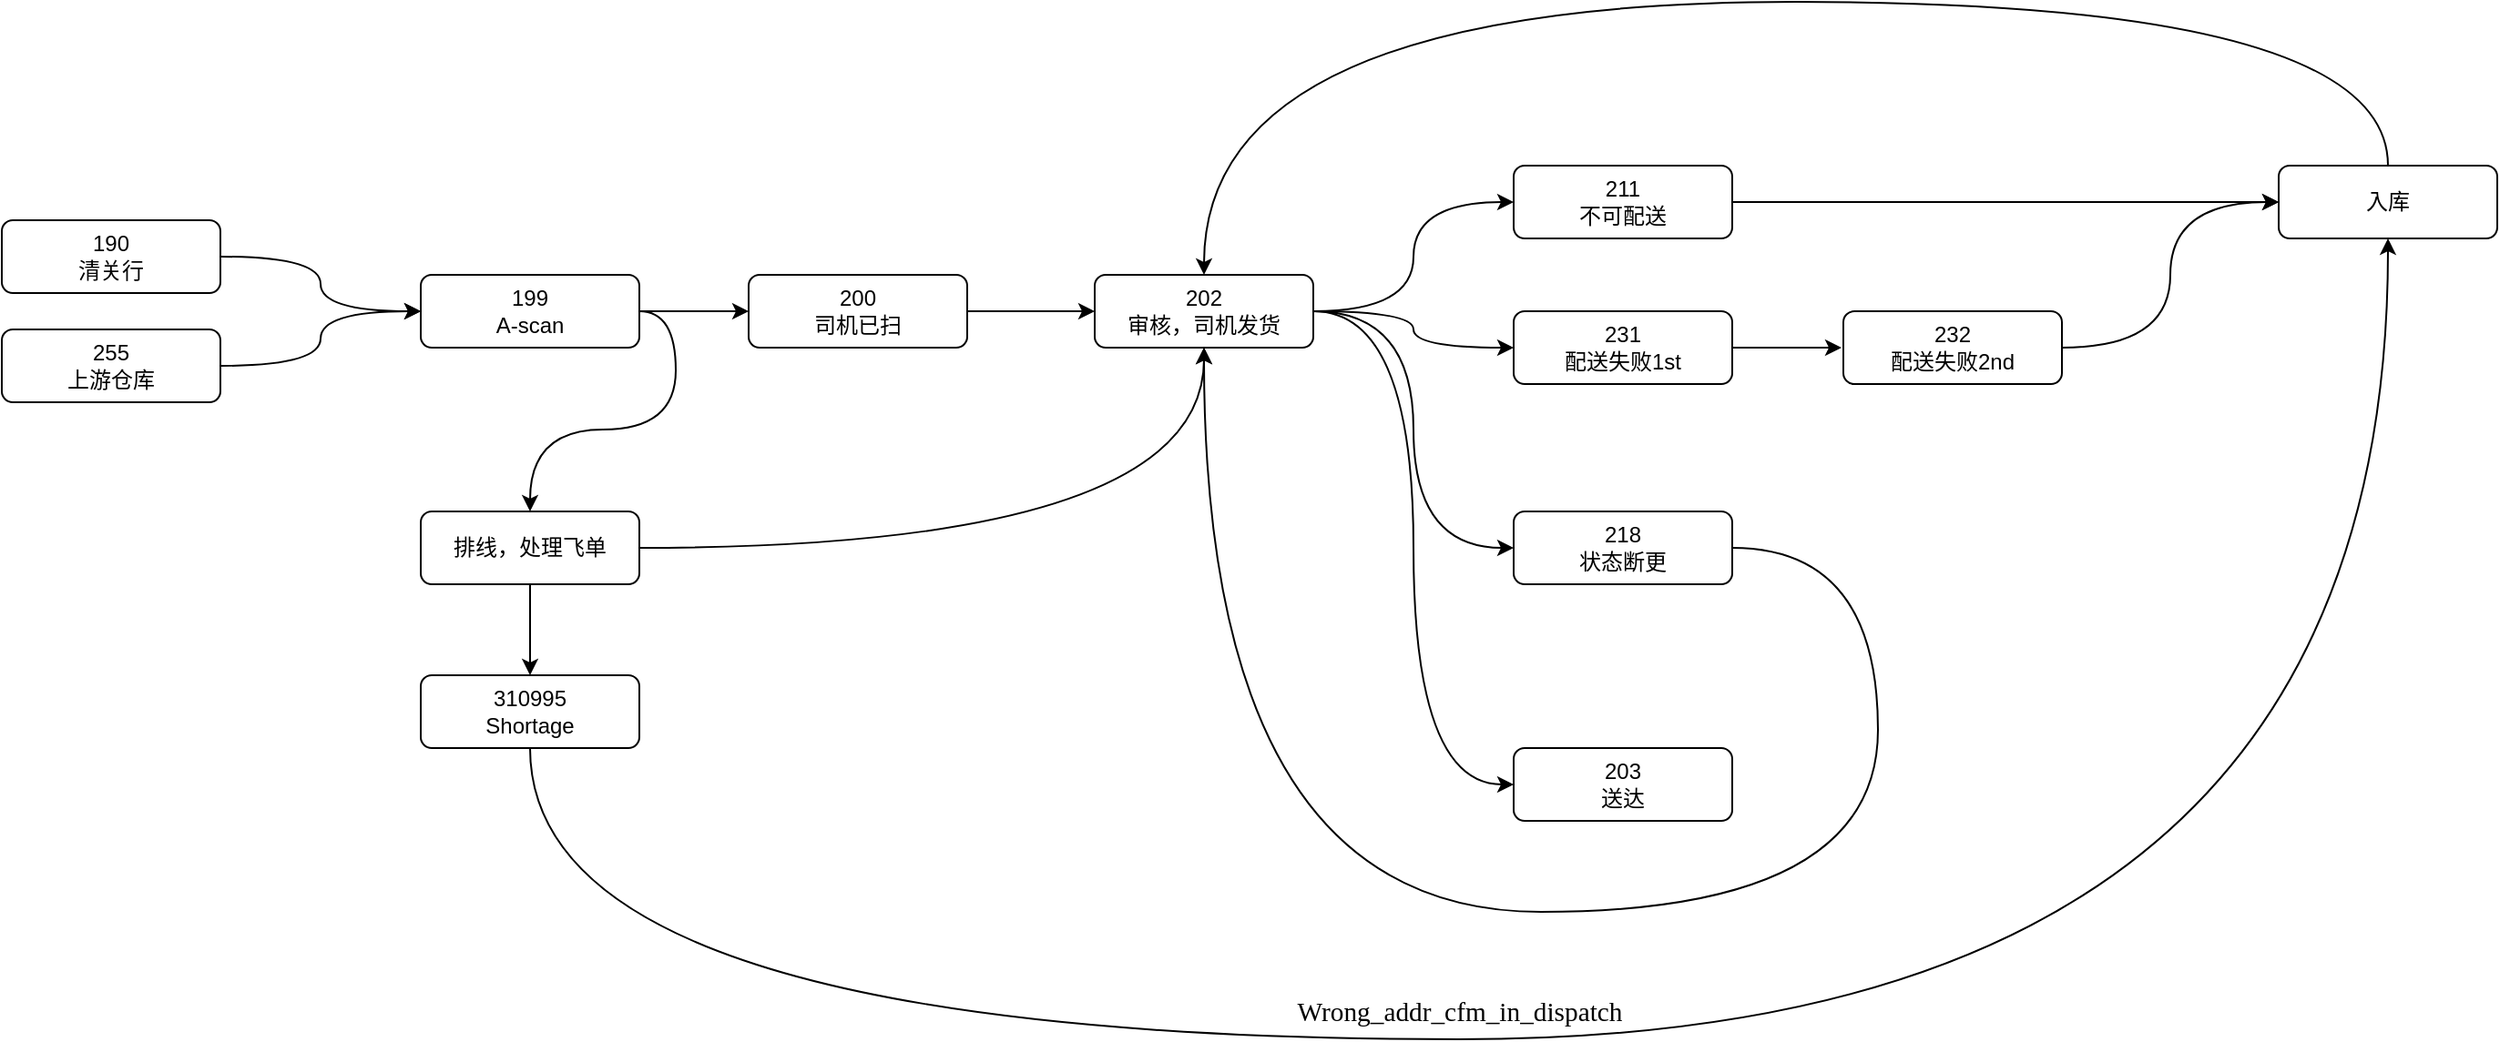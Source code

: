 <mxfile version="24.7.17">
  <diagram id="C5RBs43oDa-KdzZeNtuy" name="Page-1">
    <mxGraphModel dx="1901" dy="2370" grid="1" gridSize="10" guides="1" tooltips="1" connect="1" arrows="1" fold="1" page="1" pageScale="1" pageWidth="827" pageHeight="1169" math="0" shadow="0">
      <root>
        <mxCell id="WIyWlLk6GJQsqaUBKTNV-0" />
        <mxCell id="WIyWlLk6GJQsqaUBKTNV-1" parent="WIyWlLk6GJQsqaUBKTNV-0" />
        <mxCell id="VzRjQSMVrOHmQdl7SLVF-17" style="edgeStyle=orthogonalEdgeStyle;rounded=0;orthogonalLoop=1;jettySize=auto;html=1;exitX=1;exitY=0.5;exitDx=0;exitDy=0;entryX=0;entryY=0.5;entryDx=0;entryDy=0;curved=1;" parent="WIyWlLk6GJQsqaUBKTNV-1" source="WIyWlLk6GJQsqaUBKTNV-3" target="VzRjQSMVrOHmQdl7SLVF-6" edge="1">
          <mxGeometry relative="1" as="geometry" />
        </mxCell>
        <mxCell id="WIyWlLk6GJQsqaUBKTNV-3" value="255&lt;div&gt;上游仓库&lt;/div&gt;" style="rounded=1;whiteSpace=wrap;html=1;fontSize=12;glass=0;strokeWidth=1;shadow=0;" parent="WIyWlLk6GJQsqaUBKTNV-1" vertex="1">
          <mxGeometry x="10" y="100" width="120" height="40" as="geometry" />
        </mxCell>
        <mxCell id="VzRjQSMVrOHmQdl7SLVF-16" style="edgeStyle=orthogonalEdgeStyle;rounded=0;orthogonalLoop=1;jettySize=auto;html=1;exitX=1;exitY=0.5;exitDx=0;exitDy=0;entryX=0;entryY=0.5;entryDx=0;entryDy=0;curved=1;" parent="WIyWlLk6GJQsqaUBKTNV-1" source="VzRjQSMVrOHmQdl7SLVF-4" target="VzRjQSMVrOHmQdl7SLVF-6" edge="1">
          <mxGeometry relative="1" as="geometry" />
        </mxCell>
        <mxCell id="VzRjQSMVrOHmQdl7SLVF-4" value="190&lt;div&gt;清关行&lt;/div&gt;" style="rounded=1;whiteSpace=wrap;html=1;fontSize=12;glass=0;strokeWidth=1;shadow=0;" parent="WIyWlLk6GJQsqaUBKTNV-1" vertex="1">
          <mxGeometry x="10" y="40" width="120" height="40" as="geometry" />
        </mxCell>
        <mxCell id="VzRjQSMVrOHmQdl7SLVF-19" style="edgeStyle=orthogonalEdgeStyle;rounded=0;orthogonalLoop=1;jettySize=auto;html=1;exitX=1;exitY=0.5;exitDx=0;exitDy=0;entryX=0;entryY=0.5;entryDx=0;entryDy=0;" parent="WIyWlLk6GJQsqaUBKTNV-1" source="VzRjQSMVrOHmQdl7SLVF-5" edge="1">
          <mxGeometry relative="1" as="geometry">
            <mxPoint x="610" y="90" as="targetPoint" />
          </mxGeometry>
        </mxCell>
        <mxCell id="VzRjQSMVrOHmQdl7SLVF-5" value="200&lt;div&gt;司机已扫&lt;/div&gt;" style="rounded=1;whiteSpace=wrap;html=1;fontSize=12;glass=0;strokeWidth=1;shadow=0;" parent="WIyWlLk6GJQsqaUBKTNV-1" vertex="1">
          <mxGeometry x="420" y="70" width="120" height="40" as="geometry" />
        </mxCell>
        <mxCell id="VzRjQSMVrOHmQdl7SLVF-18" style="edgeStyle=orthogonalEdgeStyle;rounded=0;orthogonalLoop=1;jettySize=auto;html=1;exitX=1;exitY=0.5;exitDx=0;exitDy=0;entryX=0;entryY=0.5;entryDx=0;entryDy=0;" parent="WIyWlLk6GJQsqaUBKTNV-1" source="VzRjQSMVrOHmQdl7SLVF-6" target="VzRjQSMVrOHmQdl7SLVF-5" edge="1">
          <mxGeometry relative="1" as="geometry" />
        </mxCell>
        <mxCell id="VzRjQSMVrOHmQdl7SLVF-31" style="edgeStyle=orthogonalEdgeStyle;rounded=0;orthogonalLoop=1;jettySize=auto;html=1;exitX=1;exitY=0.5;exitDx=0;exitDy=0;curved=1;" parent="WIyWlLk6GJQsqaUBKTNV-1" source="VzRjQSMVrOHmQdl7SLVF-6" target="VzRjQSMVrOHmQdl7SLVF-28" edge="1">
          <mxGeometry relative="1" as="geometry" />
        </mxCell>
        <mxCell id="VzRjQSMVrOHmQdl7SLVF-6" value="199&lt;div&gt;A-scan&lt;/div&gt;" style="rounded=1;whiteSpace=wrap;html=1;fontSize=12;glass=0;strokeWidth=1;shadow=0;" parent="WIyWlLk6GJQsqaUBKTNV-1" vertex="1">
          <mxGeometry x="240" y="70" width="120" height="40" as="geometry" />
        </mxCell>
        <mxCell id="5N6ZWTq1YRqtfyxgJyt1-0" style="edgeStyle=orthogonalEdgeStyle;rounded=0;orthogonalLoop=1;jettySize=auto;html=1;exitX=1;exitY=0.5;exitDx=0;exitDy=0;entryX=0.5;entryY=1;entryDx=0;entryDy=0;curved=1;" edge="1" parent="WIyWlLk6GJQsqaUBKTNV-1" source="VzRjQSMVrOHmQdl7SLVF-8" target="VzRjQSMVrOHmQdl7SLVF-10">
          <mxGeometry relative="1" as="geometry">
            <Array as="points">
              <mxPoint x="1040" y="220" />
              <mxPoint x="1040" y="420" />
              <mxPoint x="670" y="420" />
            </Array>
          </mxGeometry>
        </mxCell>
        <mxCell id="VzRjQSMVrOHmQdl7SLVF-8" value="&lt;div&gt;218&lt;/div&gt;&lt;div&gt;状态断更&lt;/div&gt;" style="rounded=1;whiteSpace=wrap;html=1;fontSize=12;glass=0;strokeWidth=1;shadow=0;" parent="WIyWlLk6GJQsqaUBKTNV-1" vertex="1">
          <mxGeometry x="840" y="200" width="120" height="40" as="geometry" />
        </mxCell>
        <mxCell id="VzRjQSMVrOHmQdl7SLVF-21" style="edgeStyle=orthogonalEdgeStyle;rounded=0;orthogonalLoop=1;jettySize=auto;html=1;exitX=1;exitY=0.5;exitDx=0;exitDy=0;entryX=0;entryY=0.5;entryDx=0;entryDy=0;curved=1;" parent="WIyWlLk6GJQsqaUBKTNV-1" source="VzRjQSMVrOHmQdl7SLVF-10" target="VzRjQSMVrOHmQdl7SLVF-11" edge="1">
          <mxGeometry relative="1" as="geometry" />
        </mxCell>
        <mxCell id="VzRjQSMVrOHmQdl7SLVF-22" style="edgeStyle=orthogonalEdgeStyle;rounded=0;orthogonalLoop=1;jettySize=auto;html=1;exitX=1;exitY=0.5;exitDx=0;exitDy=0;entryX=0;entryY=0.5;entryDx=0;entryDy=0;curved=1;" parent="WIyWlLk6GJQsqaUBKTNV-1" source="VzRjQSMVrOHmQdl7SLVF-10" target="VzRjQSMVrOHmQdl7SLVF-12" edge="1">
          <mxGeometry relative="1" as="geometry" />
        </mxCell>
        <mxCell id="VzRjQSMVrOHmQdl7SLVF-23" style="edgeStyle=orthogonalEdgeStyle;rounded=0;orthogonalLoop=1;jettySize=auto;html=1;exitX=1;exitY=0.5;exitDx=0;exitDy=0;entryX=0;entryY=0.5;entryDx=0;entryDy=0;curved=1;" parent="WIyWlLk6GJQsqaUBKTNV-1" source="VzRjQSMVrOHmQdl7SLVF-10" target="VzRjQSMVrOHmQdl7SLVF-8" edge="1">
          <mxGeometry relative="1" as="geometry" />
        </mxCell>
        <mxCell id="VzRjQSMVrOHmQdl7SLVF-24" style="edgeStyle=orthogonalEdgeStyle;rounded=0;orthogonalLoop=1;jettySize=auto;html=1;exitX=1;exitY=0.5;exitDx=0;exitDy=0;entryX=0;entryY=0.5;entryDx=0;entryDy=0;curved=1;" parent="WIyWlLk6GJQsqaUBKTNV-1" source="VzRjQSMVrOHmQdl7SLVF-10" target="VzRjQSMVrOHmQdl7SLVF-13" edge="1">
          <mxGeometry relative="1" as="geometry" />
        </mxCell>
        <mxCell id="VzRjQSMVrOHmQdl7SLVF-10" value="&lt;div&gt;202&lt;/div&gt;&lt;div&gt;审核，司机发货&lt;/div&gt;" style="rounded=1;whiteSpace=wrap;html=1;fontSize=12;glass=0;strokeWidth=1;shadow=0;" parent="WIyWlLk6GJQsqaUBKTNV-1" vertex="1">
          <mxGeometry x="610" y="70" width="120" height="40" as="geometry" />
        </mxCell>
        <mxCell id="VzRjQSMVrOHmQdl7SLVF-39" style="edgeStyle=orthogonalEdgeStyle;rounded=0;orthogonalLoop=1;jettySize=auto;html=1;exitX=1;exitY=0.5;exitDx=0;exitDy=0;" parent="WIyWlLk6GJQsqaUBKTNV-1" source="VzRjQSMVrOHmQdl7SLVF-11" edge="1">
          <mxGeometry relative="1" as="geometry">
            <mxPoint x="1260" y="30" as="targetPoint" />
          </mxGeometry>
        </mxCell>
        <mxCell id="VzRjQSMVrOHmQdl7SLVF-11" value="&lt;div&gt;211&lt;/div&gt;&lt;div&gt;不可配送&lt;/div&gt;" style="rounded=1;whiteSpace=wrap;html=1;fontSize=12;glass=0;strokeWidth=1;shadow=0;" parent="WIyWlLk6GJQsqaUBKTNV-1" vertex="1">
          <mxGeometry x="840" y="10" width="120" height="40" as="geometry" />
        </mxCell>
        <mxCell id="VzRjQSMVrOHmQdl7SLVF-27" style="edgeStyle=orthogonalEdgeStyle;rounded=0;orthogonalLoop=1;jettySize=auto;html=1;exitX=1;exitY=0.5;exitDx=0;exitDy=0;" parent="WIyWlLk6GJQsqaUBKTNV-1" source="VzRjQSMVrOHmQdl7SLVF-12" edge="1">
          <mxGeometry relative="1" as="geometry">
            <mxPoint x="1020" y="110" as="targetPoint" />
          </mxGeometry>
        </mxCell>
        <mxCell id="VzRjQSMVrOHmQdl7SLVF-12" value="&lt;div&gt;231&lt;/div&gt;&lt;div&gt;配送失败1st&lt;/div&gt;" style="rounded=1;whiteSpace=wrap;html=1;fontSize=12;glass=0;strokeWidth=1;shadow=0;" parent="WIyWlLk6GJQsqaUBKTNV-1" vertex="1">
          <mxGeometry x="840" y="90" width="120" height="40" as="geometry" />
        </mxCell>
        <mxCell id="VzRjQSMVrOHmQdl7SLVF-13" value="&lt;div&gt;203&lt;/div&gt;&lt;div&gt;送达&lt;/div&gt;" style="rounded=1;whiteSpace=wrap;html=1;fontSize=12;glass=0;strokeWidth=1;shadow=0;" parent="WIyWlLk6GJQsqaUBKTNV-1" vertex="1">
          <mxGeometry x="840" y="330" width="120" height="40" as="geometry" />
        </mxCell>
        <mxCell id="5N6ZWTq1YRqtfyxgJyt1-3" style="edgeStyle=orthogonalEdgeStyle;rounded=0;orthogonalLoop=1;jettySize=auto;html=1;exitX=0.5;exitY=0;exitDx=0;exitDy=0;entryX=0.5;entryY=0;entryDx=0;entryDy=0;curved=1;" edge="1" parent="WIyWlLk6GJQsqaUBKTNV-1" source="VzRjQSMVrOHmQdl7SLVF-25" target="VzRjQSMVrOHmQdl7SLVF-10">
          <mxGeometry relative="1" as="geometry">
            <Array as="points">
              <mxPoint x="1320" y="-80" />
              <mxPoint x="670" y="-80" />
            </Array>
          </mxGeometry>
        </mxCell>
        <mxCell id="VzRjQSMVrOHmQdl7SLVF-25" value="&lt;div&gt;入库&lt;/div&gt;" style="rounded=1;whiteSpace=wrap;html=1;fontSize=12;glass=0;strokeWidth=1;shadow=0;" parent="WIyWlLk6GJQsqaUBKTNV-1" vertex="1">
          <mxGeometry x="1260" y="10" width="120" height="40" as="geometry" />
        </mxCell>
        <mxCell id="VzRjQSMVrOHmQdl7SLVF-38" style="edgeStyle=orthogonalEdgeStyle;rounded=0;orthogonalLoop=1;jettySize=auto;html=1;exitX=1;exitY=0.5;exitDx=0;exitDy=0;entryX=0;entryY=0.5;entryDx=0;entryDy=0;curved=1;" parent="WIyWlLk6GJQsqaUBKTNV-1" source="VzRjQSMVrOHmQdl7SLVF-26" target="VzRjQSMVrOHmQdl7SLVF-25" edge="1">
          <mxGeometry relative="1" as="geometry" />
        </mxCell>
        <mxCell id="VzRjQSMVrOHmQdl7SLVF-26" value="&lt;div&gt;232&lt;/div&gt;&lt;div&gt;配送失败2nd&lt;/div&gt;" style="rounded=1;whiteSpace=wrap;html=1;fontSize=12;glass=0;strokeWidth=1;shadow=0;" parent="WIyWlLk6GJQsqaUBKTNV-1" vertex="1">
          <mxGeometry x="1021" y="90" width="120" height="40" as="geometry" />
        </mxCell>
        <mxCell id="VzRjQSMVrOHmQdl7SLVF-36" style="edgeStyle=orthogonalEdgeStyle;rounded=0;orthogonalLoop=1;jettySize=auto;html=1;exitX=0.5;exitY=1;exitDx=0;exitDy=0;curved=1;" parent="WIyWlLk6GJQsqaUBKTNV-1" source="VzRjQSMVrOHmQdl7SLVF-28" target="VzRjQSMVrOHmQdl7SLVF-30" edge="1">
          <mxGeometry relative="1" as="geometry" />
        </mxCell>
        <mxCell id="5N6ZWTq1YRqtfyxgJyt1-2" style="edgeStyle=orthogonalEdgeStyle;rounded=0;orthogonalLoop=1;jettySize=auto;html=1;exitX=1;exitY=0.5;exitDx=0;exitDy=0;entryX=0.5;entryY=1;entryDx=0;entryDy=0;curved=1;" edge="1" parent="WIyWlLk6GJQsqaUBKTNV-1" source="VzRjQSMVrOHmQdl7SLVF-28" target="VzRjQSMVrOHmQdl7SLVF-10">
          <mxGeometry relative="1" as="geometry" />
        </mxCell>
        <mxCell id="VzRjQSMVrOHmQdl7SLVF-28" value="排线，处理飞单" style="rounded=1;whiteSpace=wrap;html=1;fontSize=12;glass=0;strokeWidth=1;shadow=0;" parent="WIyWlLk6GJQsqaUBKTNV-1" vertex="1">
          <mxGeometry x="240" y="200" width="120" height="40" as="geometry" />
        </mxCell>
        <mxCell id="5N6ZWTq1YRqtfyxgJyt1-1" style="edgeStyle=orthogonalEdgeStyle;rounded=0;orthogonalLoop=1;jettySize=auto;html=1;exitX=0.5;exitY=1;exitDx=0;exitDy=0;entryX=0.5;entryY=1;entryDx=0;entryDy=0;curved=1;" edge="1" parent="WIyWlLk6GJQsqaUBKTNV-1" source="VzRjQSMVrOHmQdl7SLVF-30" target="VzRjQSMVrOHmQdl7SLVF-25">
          <mxGeometry relative="1" as="geometry">
            <Array as="points">
              <mxPoint x="300" y="490" />
              <mxPoint x="1320" y="490" />
            </Array>
          </mxGeometry>
        </mxCell>
        <mxCell id="VzRjQSMVrOHmQdl7SLVF-30" value="310995&lt;div&gt;Shortage&lt;/div&gt;" style="rounded=1;whiteSpace=wrap;html=1;fontSize=12;glass=0;strokeWidth=1;shadow=0;" parent="WIyWlLk6GJQsqaUBKTNV-1" vertex="1">
          <mxGeometry x="240" y="290" width="120" height="40" as="geometry" />
        </mxCell>
        <mxCell id="VzRjQSMVrOHmQdl7SLVF-41" value="&lt;p style=&quot;margin:0in;font-family:Calibri;font-size:11.0pt&quot;&gt;Wrong_addr_cfm_in_dispatch&lt;/p&gt;" style="text;html=1;align=center;verticalAlign=middle;resizable=0;points=[];autosize=1;strokeColor=none;fillColor=none;" parent="WIyWlLk6GJQsqaUBKTNV-1" vertex="1">
          <mxGeometry x="710" y="460" width="200" height="30" as="geometry" />
        </mxCell>
      </root>
    </mxGraphModel>
  </diagram>
</mxfile>
